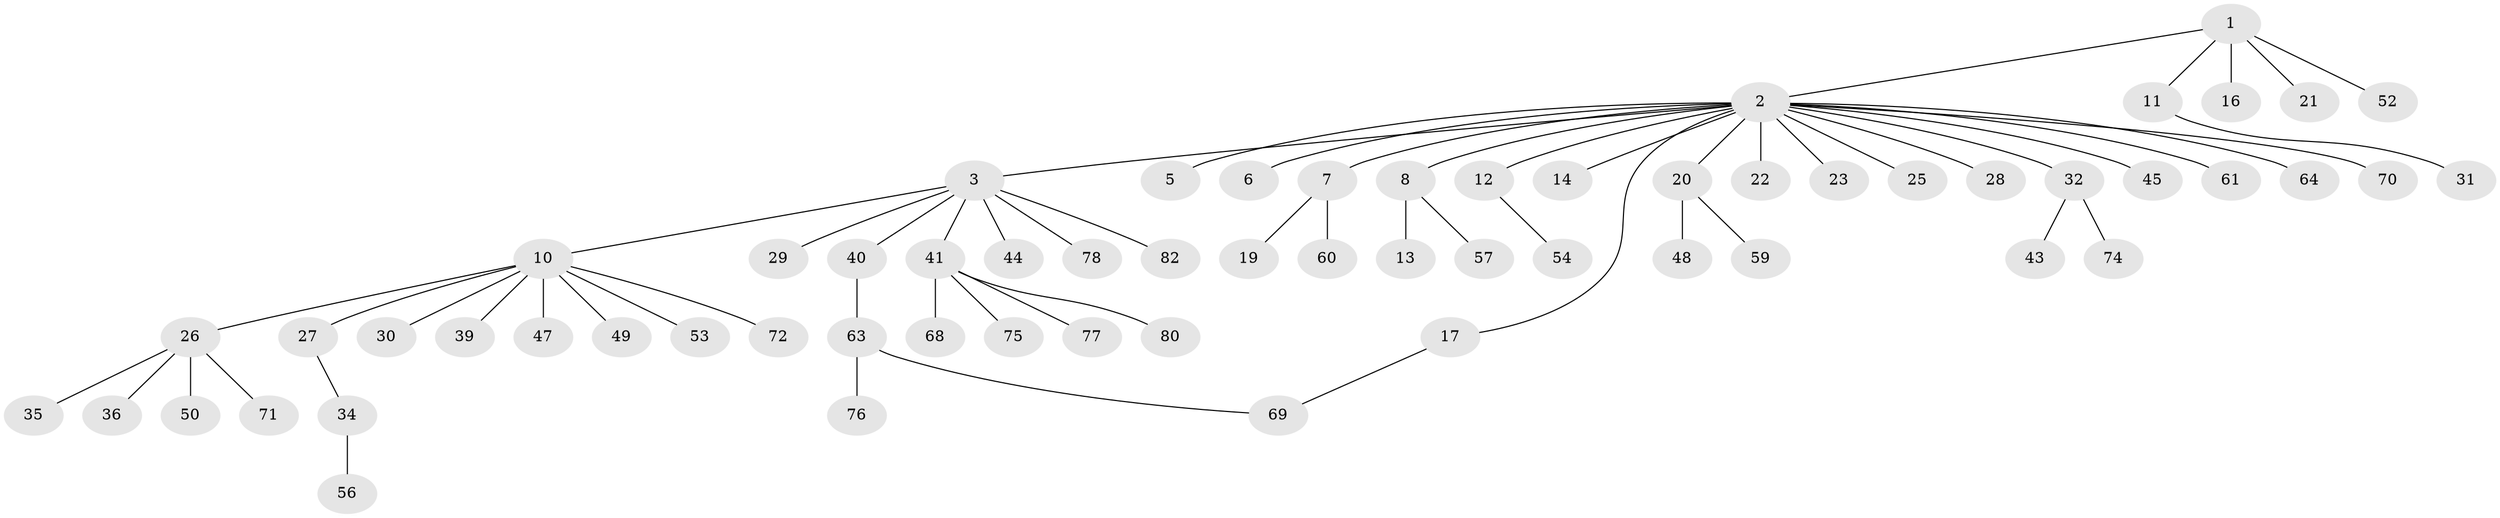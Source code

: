 // original degree distribution, {5: 0.024096385542168676, 19: 0.012048192771084338, 8: 0.012048192771084338, 2: 0.21686746987951808, 1: 0.6265060240963856, 4: 0.04819277108433735, 10: 0.012048192771084338, 3: 0.03614457831325301, 6: 0.012048192771084338}
// Generated by graph-tools (version 1.1) at 2025/11/02/27/25 16:11:11]
// undirected, 62 vertices, 62 edges
graph export_dot {
graph [start="1"]
  node [color=gray90,style=filled];
  1 [super="+9"];
  2 [super="+4"];
  3 [super="+46"];
  5;
  6;
  7 [super="+79"];
  8 [super="+18"];
  10 [super="+83"];
  11;
  12;
  13 [super="+62"];
  14 [super="+15"];
  16;
  17 [super="+24"];
  19;
  20 [super="+33"];
  21;
  22;
  23;
  25;
  26 [super="+55"];
  27 [super="+66"];
  28;
  29 [super="+42"];
  30;
  31 [super="+38"];
  32 [super="+51"];
  34 [super="+37"];
  35 [super="+81"];
  36;
  39;
  40;
  41 [super="+58"];
  43;
  44;
  45;
  47 [super="+65"];
  48;
  49;
  50;
  52;
  53;
  54;
  56;
  57;
  59;
  60;
  61;
  63 [super="+67"];
  64;
  68;
  69 [super="+73"];
  70;
  71;
  72;
  74;
  75;
  76;
  77;
  78;
  80;
  82;
  1 -- 2;
  1 -- 11;
  1 -- 16;
  1 -- 21;
  1 -- 52;
  2 -- 3;
  2 -- 5;
  2 -- 7;
  2 -- 8;
  2 -- 12;
  2 -- 14;
  2 -- 17;
  2 -- 20;
  2 -- 22;
  2 -- 23;
  2 -- 25;
  2 -- 28;
  2 -- 32;
  2 -- 45;
  2 -- 61;
  2 -- 64;
  2 -- 70;
  2 -- 6;
  3 -- 10;
  3 -- 29;
  3 -- 40;
  3 -- 41;
  3 -- 44;
  3 -- 82;
  3 -- 78;
  7 -- 19;
  7 -- 60;
  8 -- 13;
  8 -- 57;
  10 -- 26;
  10 -- 27;
  10 -- 30;
  10 -- 39;
  10 -- 47;
  10 -- 49;
  10 -- 53;
  10 -- 72;
  11 -- 31;
  12 -- 54;
  17 -- 69;
  20 -- 48;
  20 -- 59;
  26 -- 35;
  26 -- 36;
  26 -- 50;
  26 -- 71;
  27 -- 34;
  32 -- 43;
  32 -- 74;
  34 -- 56;
  40 -- 63;
  41 -- 68;
  41 -- 75;
  41 -- 77;
  41 -- 80;
  63 -- 76;
  63 -- 69;
}
